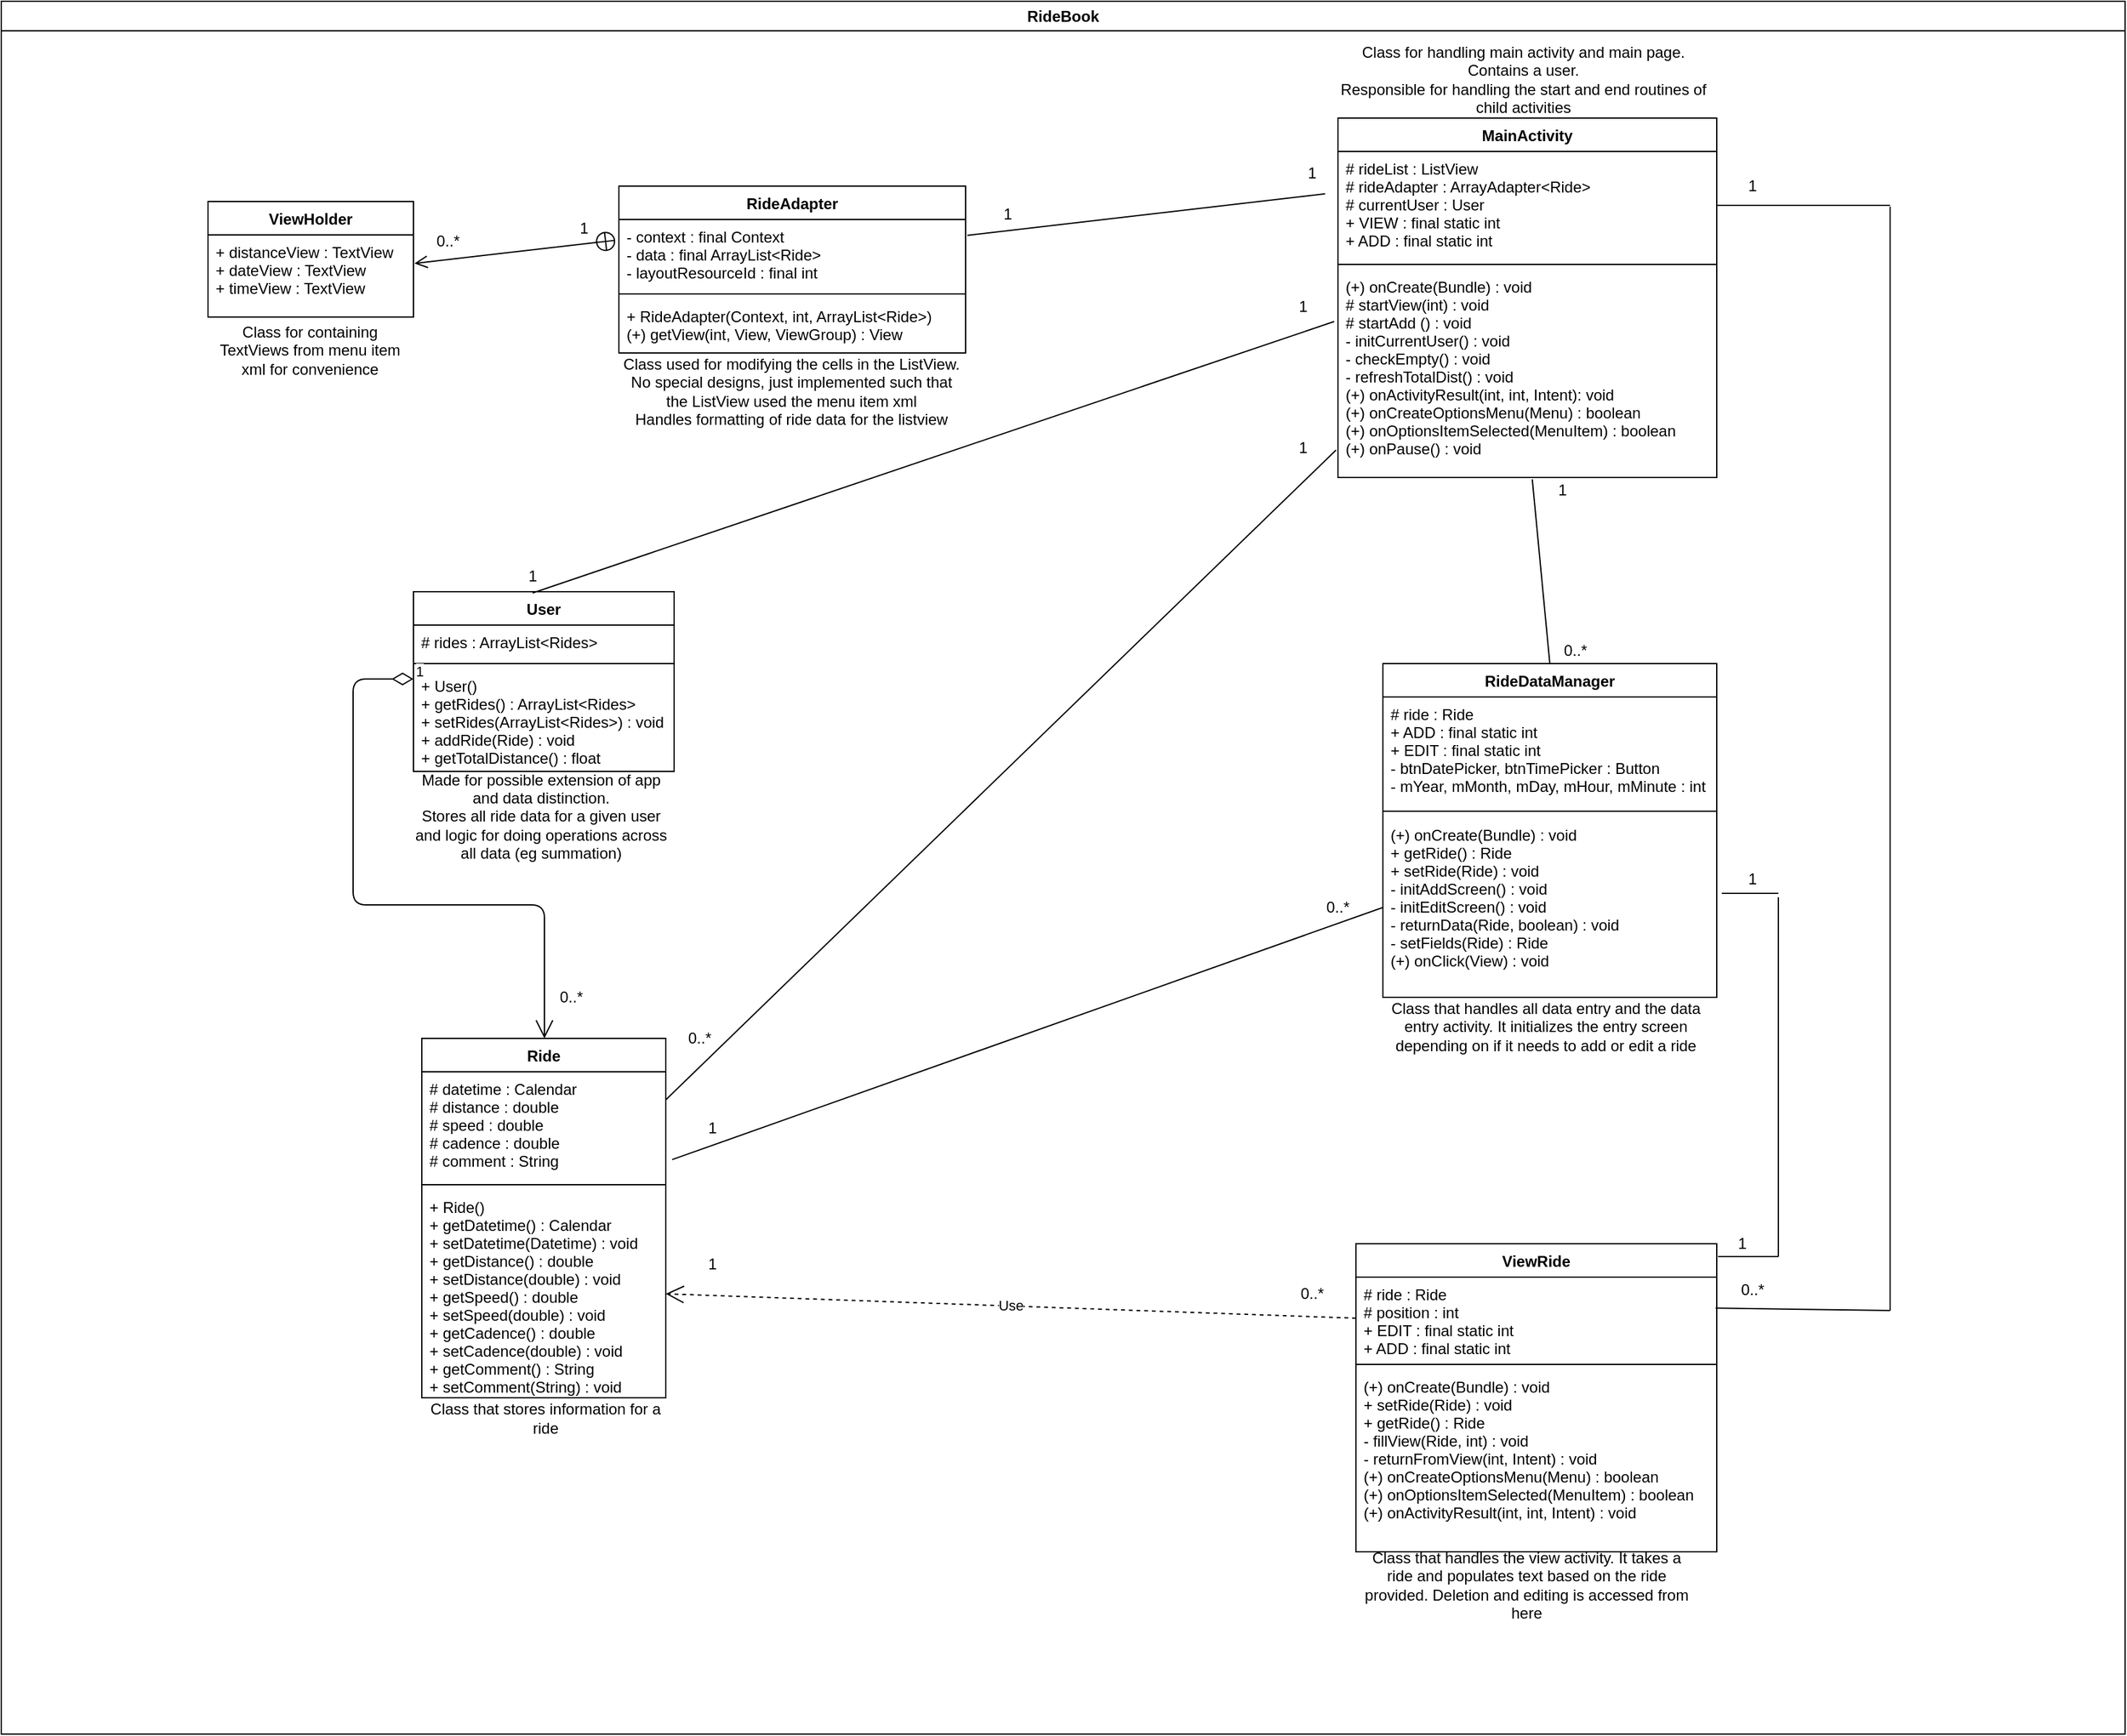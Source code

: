 <mxfile version="12.0.0" type="onedrive" pages="1"><diagram name="Page-1" id="e7e014a7-5840-1c2e-5031-d8a46d1fe8dd"><mxGraphModel dx="2392" dy="760" grid="1" gridSize="10" guides="1" tooltips="1" connect="1" arrows="1" fold="1" page="1" pageScale="1" pageWidth="1169" pageHeight="826" background="#ffffff" math="0" shadow="0"><root><mxCell id="0"/><mxCell id="1" parent="0"/><mxCell id="2" value="RideBook" style="swimlane;whiteSpace=wrap;startSize=23;" parent="1" vertex="1"><mxGeometry x="-904" y="132" width="1654" height="1350" as="geometry"/></mxCell><mxCell id="1JIzHWCB5xCXM7T-tp8W-59" value="RideAdapter" style="swimlane;fontStyle=1;align=center;verticalAlign=top;childLayout=stackLayout;horizontal=1;startSize=26;horizontalStack=0;resizeParent=1;resizeParentMax=0;resizeLast=0;collapsible=1;marginBottom=0;strokeColor=#000000;" parent="2" vertex="1"><mxGeometry x="481" y="144" width="270" height="130" as="geometry"/></mxCell><mxCell id="1JIzHWCB5xCXM7T-tp8W-60" value="- context : final Context&#10;- data : final ArrayList&lt;Ride&gt;&#10;- layoutResourceId : final int" style="text;strokeColor=none;fillColor=none;align=left;verticalAlign=top;spacingLeft=4;spacingRight=4;overflow=hidden;rotatable=0;points=[[0,0.5],[1,0.5]];portConstraint=eastwest;" parent="1JIzHWCB5xCXM7T-tp8W-59" vertex="1"><mxGeometry y="26" width="270" height="54" as="geometry"/></mxCell><mxCell id="1JIzHWCB5xCXM7T-tp8W-61" value="" style="line;strokeWidth=1;fillColor=none;align=left;verticalAlign=middle;spacingTop=-1;spacingLeft=3;spacingRight=3;rotatable=0;labelPosition=right;points=[];portConstraint=eastwest;" parent="1JIzHWCB5xCXM7T-tp8W-59" vertex="1"><mxGeometry y="80" width="270" height="8" as="geometry"/></mxCell><mxCell id="1JIzHWCB5xCXM7T-tp8W-62" value="+ RideAdapter(Context, int, ArrayList&lt;Ride&gt;)&#10;(+) getView(int, View, ViewGroup) : View&#10;" style="text;strokeColor=none;fillColor=none;align=left;verticalAlign=top;spacingLeft=4;spacingRight=4;overflow=hidden;rotatable=0;points=[[0,0.5],[1,0.5]];portConstraint=eastwest;" parent="1JIzHWCB5xCXM7T-tp8W-59" vertex="1"><mxGeometry y="88" width="270" height="42" as="geometry"/></mxCell><mxCell id="1JIzHWCB5xCXM7T-tp8W-64" value="MainActivity" style="swimlane;fontStyle=1;align=center;verticalAlign=top;childLayout=stackLayout;horizontal=1;startSize=26;horizontalStack=0;resizeParent=1;resizeParentMax=0;resizeLast=0;collapsible=1;marginBottom=0;strokeColor=#000000;" parent="2" vertex="1"><mxGeometry x="1041" y="91" width="295" height="280" as="geometry"/></mxCell><mxCell id="1JIzHWCB5xCXM7T-tp8W-65" value="# rideList : ListView&#10;# rideAdapter : ArrayAdapter&lt;Ride&gt;&#10;# currentUser : User&#10;+ VIEW : final static int&#10;+ ADD : final static int" style="text;strokeColor=none;fillColor=none;align=left;verticalAlign=top;spacingLeft=4;spacingRight=4;overflow=hidden;rotatable=0;points=[[0,0.5],[1,0.5]];portConstraint=eastwest;" parent="1JIzHWCB5xCXM7T-tp8W-64" vertex="1"><mxGeometry y="26" width="295" height="84" as="geometry"/></mxCell><mxCell id="1JIzHWCB5xCXM7T-tp8W-66" value="" style="line;strokeWidth=1;fillColor=none;align=left;verticalAlign=middle;spacingTop=-1;spacingLeft=3;spacingRight=3;rotatable=0;labelPosition=right;points=[];portConstraint=eastwest;" parent="1JIzHWCB5xCXM7T-tp8W-64" vertex="1"><mxGeometry y="110" width="295" height="8" as="geometry"/></mxCell><mxCell id="1JIzHWCB5xCXM7T-tp8W-67" value="(+) onCreate(Bundle) : void&#10;# startView(int) : void&#10;# startAdd () : void&#10;- initCurrentUser() : void&#10;- checkEmpty() : void&#10;- refreshTotalDist() : void&#10;(+) onActivityResult(int, int, Intent): void&#10;(+) onCreateOptionsMenu(Menu) : boolean&#10;(+) onOptionsItemSelected(MenuItem) : boolean&#10;(+) onPause() : void" style="text;strokeColor=none;fillColor=none;align=left;verticalAlign=top;spacingLeft=4;spacingRight=4;overflow=hidden;rotatable=0;points=[[0,0.5],[1,0.5]];portConstraint=eastwest;" parent="1JIzHWCB5xCXM7T-tp8W-64" vertex="1"><mxGeometry y="118" width="295" height="162" as="geometry"/></mxCell><mxCell id="1JIzHWCB5xCXM7T-tp8W-68" value="ViewRide" style="swimlane;fontStyle=1;align=center;verticalAlign=top;childLayout=stackLayout;horizontal=1;startSize=26;horizontalStack=0;resizeParent=1;resizeParentMax=0;resizeLast=0;collapsible=1;marginBottom=0;strokeColor=#000000;" parent="2" vertex="1"><mxGeometry x="1055" y="968" width="281" height="240" as="geometry"/></mxCell><mxCell id="1JIzHWCB5xCXM7T-tp8W-69" value="# ride : Ride&#10;# position : int&#10;+ EDIT : final static int&#10;+ ADD : final static int" style="text;strokeColor=none;fillColor=none;align=left;verticalAlign=top;spacingLeft=4;spacingRight=4;overflow=hidden;rotatable=0;points=[[0,0.5],[1,0.5]];portConstraint=eastwest;" parent="1JIzHWCB5xCXM7T-tp8W-68" vertex="1"><mxGeometry y="26" width="281" height="64" as="geometry"/></mxCell><mxCell id="1JIzHWCB5xCXM7T-tp8W-70" value="" style="line;strokeWidth=1;fillColor=none;align=left;verticalAlign=middle;spacingTop=-1;spacingLeft=3;spacingRight=3;rotatable=0;labelPosition=right;points=[];portConstraint=eastwest;" parent="1JIzHWCB5xCXM7T-tp8W-68" vertex="1"><mxGeometry y="90" width="281" height="8" as="geometry"/></mxCell><mxCell id="1JIzHWCB5xCXM7T-tp8W-71" value="(+) onCreate(Bundle) : void&#10;+ setRide(Ride) : void&#10;+ getRide() : Ride&#10;- fillView(Ride, int) : void&#10;- returnFromView(int, Intent) : void&#10;(+) onCreateOptionsMenu(Menu) : boolean&#10;(+) onOptionsItemSelected(MenuItem) : boolean&#10;(+) onActivityResult(int, int, Intent) : void" style="text;strokeColor=none;fillColor=none;align=left;verticalAlign=top;spacingLeft=4;spacingRight=4;overflow=hidden;rotatable=0;points=[[0,0.5],[1,0.5]];portConstraint=eastwest;" parent="1JIzHWCB5xCXM7T-tp8W-68" vertex="1"><mxGeometry y="98" width="281" height="142" as="geometry"/></mxCell><mxCell id="1JIzHWCB5xCXM7T-tp8W-72" value="User" style="swimlane;fontStyle=1;align=center;verticalAlign=top;childLayout=stackLayout;horizontal=1;startSize=26;horizontalStack=0;resizeParent=1;resizeParentMax=0;resizeLast=0;collapsible=1;marginBottom=0;strokeColor=#000000;" parent="2" vertex="1"><mxGeometry x="321" y="460" width="203" height="140" as="geometry"/></mxCell><mxCell id="1JIzHWCB5xCXM7T-tp8W-73" value="# rides : ArrayList&lt;Rides&gt;" style="text;strokeColor=none;fillColor=none;align=left;verticalAlign=top;spacingLeft=4;spacingRight=4;overflow=hidden;rotatable=0;points=[[0,0.5],[1,0.5]];portConstraint=eastwest;" parent="1JIzHWCB5xCXM7T-tp8W-72" vertex="1"><mxGeometry y="26" width="203" height="26" as="geometry"/></mxCell><mxCell id="1JIzHWCB5xCXM7T-tp8W-74" value="" style="line;strokeWidth=1;fillColor=none;align=left;verticalAlign=middle;spacingTop=-1;spacingLeft=3;spacingRight=3;rotatable=0;labelPosition=right;points=[];portConstraint=eastwest;" parent="1JIzHWCB5xCXM7T-tp8W-72" vertex="1"><mxGeometry y="52" width="203" height="8" as="geometry"/></mxCell><mxCell id="1JIzHWCB5xCXM7T-tp8W-75" value="+ User()&#10;+ getRides() : ArrayList&lt;Rides&gt;&#10;+ setRides(ArrayList&lt;Rides&gt;) : void&#10;+ addRide(Ride) : void&#10;+ getTotalDistance() : float" style="text;strokeColor=none;fillColor=none;align=left;verticalAlign=top;spacingLeft=4;spacingRight=4;overflow=hidden;rotatable=0;points=[[0,0.5],[1,0.5]];portConstraint=eastwest;" parent="1JIzHWCB5xCXM7T-tp8W-72" vertex="1"><mxGeometry y="60" width="203" height="80" as="geometry"/></mxCell><mxCell id="1JIzHWCB5xCXM7T-tp8W-80" value="RideDataManager" style="swimlane;fontStyle=1;align=center;verticalAlign=top;childLayout=stackLayout;horizontal=1;startSize=26;horizontalStack=0;resizeParent=1;resizeParentMax=0;resizeLast=0;collapsible=1;marginBottom=0;strokeColor=#000000;" parent="2" vertex="1"><mxGeometry x="1076" y="516" width="260" height="260" as="geometry"/></mxCell><mxCell id="1JIzHWCB5xCXM7T-tp8W-81" value="# ride : Ride&#10;+ ADD : final static int&#10;+ EDIT : final static int&#10;- btnDatePicker, btnTimePicker : Button&#10;- mYear, mMonth, mDay, mHour, mMinute : int&#10;" style="text;strokeColor=none;fillColor=none;align=left;verticalAlign=top;spacingLeft=4;spacingRight=4;overflow=hidden;rotatable=0;points=[[0,0.5],[1,0.5]];portConstraint=eastwest;" parent="1JIzHWCB5xCXM7T-tp8W-80" vertex="1"><mxGeometry y="26" width="260" height="84" as="geometry"/></mxCell><mxCell id="1JIzHWCB5xCXM7T-tp8W-82" value="" style="line;strokeWidth=1;fillColor=none;align=left;verticalAlign=middle;spacingTop=-1;spacingLeft=3;spacingRight=3;rotatable=0;labelPosition=right;points=[];portConstraint=eastwest;" parent="1JIzHWCB5xCXM7T-tp8W-80" vertex="1"><mxGeometry y="110" width="260" height="10" as="geometry"/></mxCell><mxCell id="1JIzHWCB5xCXM7T-tp8W-83" value="(+) onCreate(Bundle) : void&#10;+ getRide() : Ride&#10;+ setRide(Ride) : void&#10;- initAddScreen() : void&#10;- initEditScreen() : void&#10;- returnData(Ride, boolean) : void&#10;- setFields(Ride) : Ride&#10;(+) onClick(View) : void" style="text;strokeColor=none;fillColor=none;align=left;verticalAlign=top;spacingLeft=4;spacingRight=4;overflow=hidden;rotatable=0;points=[[0,0.5],[1,0.5]];portConstraint=eastwest;" parent="1JIzHWCB5xCXM7T-tp8W-80" vertex="1"><mxGeometry y="120" width="260" height="140" as="geometry"/></mxCell><mxCell id="1JIzHWCB5xCXM7T-tp8W-84" value="Ride" style="swimlane;fontStyle=1;align=center;verticalAlign=top;childLayout=stackLayout;horizontal=1;startSize=26;horizontalStack=0;resizeParent=1;resizeParentMax=0;resizeLast=0;collapsible=1;marginBottom=0;strokeColor=#000000;" parent="2" vertex="1"><mxGeometry x="327.5" y="808" width="190" height="280" as="geometry"/></mxCell><mxCell id="1JIzHWCB5xCXM7T-tp8W-85" value="# datetime : Calendar&#10;# distance : double&#10;# speed : double&#10;# cadence : double&#10;# comment : String" style="text;strokeColor=none;fillColor=none;align=left;verticalAlign=top;spacingLeft=4;spacingRight=4;overflow=hidden;rotatable=0;points=[[0,0.5],[1,0.5]];portConstraint=eastwest;" parent="1JIzHWCB5xCXM7T-tp8W-84" vertex="1"><mxGeometry y="26" width="190" height="84" as="geometry"/></mxCell><mxCell id="1JIzHWCB5xCXM7T-tp8W-86" value="" style="line;strokeWidth=1;fillColor=none;align=left;verticalAlign=middle;spacingTop=-1;spacingLeft=3;spacingRight=3;rotatable=0;labelPosition=right;points=[];portConstraint=eastwest;" parent="1JIzHWCB5xCXM7T-tp8W-84" vertex="1"><mxGeometry y="110" width="190" height="8" as="geometry"/></mxCell><mxCell id="1JIzHWCB5xCXM7T-tp8W-87" value="+ Ride()&#10;+ getDatetime() : Calendar&#10;+ setDatetime(Datetime) : void&#10;+ getDistance() : double&#10;+ setDistance(double) : void&#10;+ getSpeed() : double&#10;+ setSpeed(double) : void&#10;+ getCadence() : double&#10;+ setCadence(double) : void&#10;+ getComment() : String&#10;+ setComment(String) : void" style="text;strokeColor=none;fillColor=none;align=left;verticalAlign=top;spacingLeft=4;spacingRight=4;overflow=hidden;rotatable=0;points=[[0,0.5],[1,0.5]];portConstraint=eastwest;" parent="1JIzHWCB5xCXM7T-tp8W-84" vertex="1"><mxGeometry y="118" width="190" height="162" as="geometry"/></mxCell><mxCell id="1JIzHWCB5xCXM7T-tp8W-106" value="" style="endArrow=open;startArrow=circlePlus;endFill=0;startFill=0;endSize=8;html=1;exitX=-0.009;exitY=0.3;exitDx=0;exitDy=0;exitPerimeter=0;entryX=1.005;entryY=0.347;entryDx=0;entryDy=0;entryPerimeter=0;" parent="2" source="1JIzHWCB5xCXM7T-tp8W-60" target="1JIzHWCB5xCXM7T-tp8W-108" edge="1"><mxGeometry width="160" relative="1" as="geometry"><mxPoint x="290" y="350" as="sourcePoint"/><mxPoint x="410" y="210" as="targetPoint"/></mxGeometry></mxCell><mxCell id="1JIzHWCB5xCXM7T-tp8W-107" value="ViewHolder" style="swimlane;fontStyle=1;align=center;verticalAlign=top;childLayout=stackLayout;horizontal=1;startSize=26;horizontalStack=0;resizeParent=1;resizeParentMax=0;resizeLast=0;collapsible=1;marginBottom=0;strokeColor=#000000;" parent="2" vertex="1"><mxGeometry x="161" y="156" width="160" height="90" as="geometry"/></mxCell><mxCell id="1JIzHWCB5xCXM7T-tp8W-108" value="+ distanceView : TextView&#10;+ dateView : TextView&#10;+ timeView : TextView" style="text;strokeColor=none;fillColor=none;align=left;verticalAlign=top;spacingLeft=4;spacingRight=4;overflow=hidden;rotatable=0;points=[[0,0.5],[1,0.5]];portConstraint=eastwest;" parent="1JIzHWCB5xCXM7T-tp8W-107" vertex="1"><mxGeometry y="26" width="160" height="64" as="geometry"/></mxCell><mxCell id="1JIzHWCB5xCXM7T-tp8W-113" value="Use" style="endArrow=open;endSize=12;dashed=1;html=1;entryX=1;entryY=0.5;entryDx=0;entryDy=0;exitX=0;exitY=0.5;exitDx=0;exitDy=0;" parent="2" source="1JIzHWCB5xCXM7T-tp8W-69" target="1JIzHWCB5xCXM7T-tp8W-87" edge="1"><mxGeometry width="160" relative="1" as="geometry"><mxPoint x="821" y="1010" as="sourcePoint"/><mxPoint x="981" y="1010" as="targetPoint"/></mxGeometry></mxCell><mxCell id="1JIzHWCB5xCXM7T-tp8W-114" value="" style="endArrow=none;html=1;entryX=0;entryY=0.5;entryDx=0;entryDy=0;exitX=1.026;exitY=0.815;exitDx=0;exitDy=0;exitPerimeter=0;" parent="2" source="1JIzHWCB5xCXM7T-tp8W-85" target="1JIzHWCB5xCXM7T-tp8W-83" edge="1"><mxGeometry width="50" height="50" relative="1" as="geometry"><mxPoint x="801" y="740" as="sourcePoint"/><mxPoint x="851" y="690" as="targetPoint"/></mxGeometry></mxCell><mxCell id="1JIzHWCB5xCXM7T-tp8W-115" value="1" style="endArrow=open;html=1;endSize=12;startArrow=diamondThin;startSize=14;startFill=0;edgeStyle=orthogonalEdgeStyle;align=left;verticalAlign=bottom;" parent="2" source="1JIzHWCB5xCXM7T-tp8W-75" target="1JIzHWCB5xCXM7T-tp8W-84" edge="1"><mxGeometry x="-1" y="3" relative="1" as="geometry"><mxPoint x="304" y="638" as="sourcePoint"/><mxPoint x="441" y="680" as="targetPoint"/><Array as="points"><mxPoint x="274" y="528"/><mxPoint x="274" y="704"/><mxPoint x="423" y="704"/></Array></mxGeometry></mxCell><mxCell id="1JIzHWCB5xCXM7T-tp8W-117" value="" style="endArrow=none;html=1;entryX=-0.034;entryY=0.393;entryDx=0;entryDy=0;entryPerimeter=0;exitX=1.005;exitY=0.23;exitDx=0;exitDy=0;exitPerimeter=0;" parent="2" source="1JIzHWCB5xCXM7T-tp8W-60" target="1JIzHWCB5xCXM7T-tp8W-65" edge="1"><mxGeometry width="50" height="50" relative="1" as="geometry"><mxPoint x="821" y="170" as="sourcePoint"/><mxPoint x="871" y="120" as="targetPoint"/></mxGeometry></mxCell><mxCell id="1JIzHWCB5xCXM7T-tp8W-118" value="" style="endArrow=none;html=1;entryX=-0.01;entryY=0.25;entryDx=0;entryDy=0;entryPerimeter=0;exitX=0.457;exitY=0.007;exitDx=0;exitDy=0;exitPerimeter=0;" parent="2" source="1JIzHWCB5xCXM7T-tp8W-72" target="1JIzHWCB5xCXM7T-tp8W-67" edge="1"><mxGeometry width="50" height="50" relative="1" as="geometry"><mxPoint x="821" y="410" as="sourcePoint"/><mxPoint x="871" y="360" as="targetPoint"/></mxGeometry></mxCell><mxCell id="1JIzHWCB5xCXM7T-tp8W-119" value="" style="endArrow=none;html=1;entryX=-0.005;entryY=0.868;entryDx=0;entryDy=0;entryPerimeter=0;" parent="2" source="1JIzHWCB5xCXM7T-tp8W-84" target="1JIzHWCB5xCXM7T-tp8W-67" edge="1"><mxGeometry width="50" height="50" relative="1" as="geometry"><mxPoint x="831" y="520" as="sourcePoint"/><mxPoint x="881" y="470" as="targetPoint"/></mxGeometry></mxCell><mxCell id="1JIzHWCB5xCXM7T-tp8W-120" value="" style="endArrow=none;html=1;entryX=0.513;entryY=1.009;entryDx=0;entryDy=0;entryPerimeter=0;exitX=0.5;exitY=0;exitDx=0;exitDy=0;" parent="2" source="1JIzHWCB5xCXM7T-tp8W-80" target="1JIzHWCB5xCXM7T-tp8W-67" edge="1"><mxGeometry width="50" height="50" relative="1" as="geometry"><mxPoint x="1451" y="430" as="sourcePoint"/><mxPoint x="1501" y="380" as="targetPoint"/></mxGeometry></mxCell><mxCell id="1JIzHWCB5xCXM7T-tp8W-121" value="" style="endArrow=none;html=1;entryX=1;entryY=0.5;entryDx=0;entryDy=0;" parent="2" target="1JIzHWCB5xCXM7T-tp8W-65" edge="1"><mxGeometry width="50" height="50" relative="1" as="geometry"><mxPoint x="1471" y="159" as="sourcePoint"/><mxPoint x="1601" y="300" as="targetPoint"/></mxGeometry></mxCell><mxCell id="1JIzHWCB5xCXM7T-tp8W-122" value="" style="endArrow=none;html=1;" parent="2" edge="1"><mxGeometry width="50" height="50" relative="1" as="geometry"><mxPoint x="1471" y="1020" as="sourcePoint"/><mxPoint x="1471" y="160" as="targetPoint"/></mxGeometry></mxCell><mxCell id="1JIzHWCB5xCXM7T-tp8W-123" value="" style="endArrow=none;html=1;exitX=0.997;exitY=0.377;exitDx=0;exitDy=0;exitPerimeter=0;" parent="2" source="1JIzHWCB5xCXM7T-tp8W-69" edge="1"><mxGeometry width="50" height="50" relative="1" as="geometry"><mxPoint x="1341" y="1020" as="sourcePoint"/><mxPoint x="1471" y="1020" as="targetPoint"/></mxGeometry></mxCell><mxCell id="CW3CUXt4PkW_f4RP9vpB-2" value="0..*" style="text;html=1;strokeColor=none;fillColor=none;align=center;verticalAlign=middle;whiteSpace=wrap;rounded=0;" vertex="1" parent="2"><mxGeometry x="1001" y="997" width="40" height="20" as="geometry"/></mxCell><mxCell id="CW3CUXt4PkW_f4RP9vpB-5" value="1" style="text;html=1;strokeColor=none;fillColor=none;align=center;verticalAlign=middle;whiteSpace=wrap;rounded=0;" vertex="1" parent="2"><mxGeometry x="534" y="974" width="40" height="20" as="geometry"/></mxCell><mxCell id="CW3CUXt4PkW_f4RP9vpB-6" value="1" style="text;html=1;strokeColor=none;fillColor=none;align=center;verticalAlign=middle;whiteSpace=wrap;rounded=0;" vertex="1" parent="2"><mxGeometry x="534" y="868" width="40" height="20" as="geometry"/></mxCell><mxCell id="CW3CUXt4PkW_f4RP9vpB-7" value="0..*" style="text;html=1;strokeColor=none;fillColor=none;align=center;verticalAlign=middle;whiteSpace=wrap;rounded=0;" vertex="1" parent="2"><mxGeometry x="1021" y="696" width="40" height="20" as="geometry"/></mxCell><mxCell id="CW3CUXt4PkW_f4RP9vpB-8" value="0..*" style="text;html=1;strokeColor=none;fillColor=none;align=center;verticalAlign=middle;whiteSpace=wrap;rounded=0;" vertex="1" parent="2"><mxGeometry x="424" y="766" width="40" height="20" as="geometry"/></mxCell><mxCell id="CW3CUXt4PkW_f4RP9vpB-9" value="0..*" style="text;html=1;strokeColor=none;fillColor=none;align=center;verticalAlign=middle;whiteSpace=wrap;rounded=0;" vertex="1" parent="2"><mxGeometry x="328" y="177" width="40" height="20" as="geometry"/></mxCell><mxCell id="CW3CUXt4PkW_f4RP9vpB-10" value="1" style="text;html=1;strokeColor=none;fillColor=none;align=center;verticalAlign=middle;whiteSpace=wrap;rounded=0;" vertex="1" parent="2"><mxGeometry x="434" y="167" width="40" height="20" as="geometry"/></mxCell><mxCell id="CW3CUXt4PkW_f4RP9vpB-11" value="1" style="text;html=1;strokeColor=none;fillColor=none;align=center;verticalAlign=middle;whiteSpace=wrap;rounded=0;" vertex="1" parent="2"><mxGeometry x="994" y="338" width="40" height="20" as="geometry"/></mxCell><mxCell id="CW3CUXt4PkW_f4RP9vpB-12" value="1" style="text;html=1;strokeColor=none;fillColor=none;align=center;verticalAlign=middle;whiteSpace=wrap;rounded=0;" vertex="1" parent="2"><mxGeometry x="994" y="228" width="40" height="20" as="geometry"/></mxCell><mxCell id="CW3CUXt4PkW_f4RP9vpB-14" value="1" style="text;html=1;strokeColor=none;fillColor=none;align=center;verticalAlign=middle;whiteSpace=wrap;rounded=0;" vertex="1" parent="2"><mxGeometry x="1001" y="124" width="40" height="20" as="geometry"/></mxCell><mxCell id="CW3CUXt4PkW_f4RP9vpB-15" value="1" style="text;html=1;strokeColor=none;fillColor=none;align=center;verticalAlign=middle;whiteSpace=wrap;rounded=0;" vertex="1" parent="2"><mxGeometry x="764" y="156" width="40" height="20" as="geometry"/></mxCell><mxCell id="CW3CUXt4PkW_f4RP9vpB-19" value="1" style="text;html=1;strokeColor=none;fillColor=none;align=center;verticalAlign=middle;whiteSpace=wrap;rounded=0;" vertex="1" parent="2"><mxGeometry x="394" y="438" width="40" height="20" as="geometry"/></mxCell><mxCell id="CW3CUXt4PkW_f4RP9vpB-21" value="1" style="text;html=1;strokeColor=none;fillColor=none;align=center;verticalAlign=middle;whiteSpace=wrap;rounded=0;" vertex="1" parent="2"><mxGeometry x="1195.5" y="371" width="40" height="20" as="geometry"/></mxCell><mxCell id="CW3CUXt4PkW_f4RP9vpB-22" value="0..*" style="text;html=1;strokeColor=none;fillColor=none;align=center;verticalAlign=middle;whiteSpace=wrap;rounded=0;" vertex="1" parent="2"><mxGeometry x="1206" y="496" width="40" height="20" as="geometry"/></mxCell><mxCell id="CW3CUXt4PkW_f4RP9vpB-23" value="0..*" style="text;html=1;strokeColor=none;fillColor=none;align=center;verticalAlign=middle;whiteSpace=wrap;rounded=0;" vertex="1" parent="2"><mxGeometry x="1344" y="994" width="40" height="20" as="geometry"/></mxCell><mxCell id="CW3CUXt4PkW_f4RP9vpB-25" value="0..*" style="text;html=1;strokeColor=none;fillColor=none;align=center;verticalAlign=middle;whiteSpace=wrap;rounded=0;" vertex="1" parent="2"><mxGeometry x="524" y="798" width="40" height="20" as="geometry"/></mxCell><mxCell id="CW3CUXt4PkW_f4RP9vpB-26" value="1" style="text;html=1;strokeColor=none;fillColor=none;align=center;verticalAlign=middle;whiteSpace=wrap;rounded=0;" vertex="1" parent="2"><mxGeometry x="1344" y="134" width="40" height="20" as="geometry"/></mxCell><mxCell id="CW3CUXt4PkW_f4RP9vpB-28" value="Class for containing TextViews from menu item xml for convenience" style="text;html=1;strokeColor=none;fillColor=none;align=center;verticalAlign=middle;whiteSpace=wrap;rounded=0;" vertex="1" parent="2"><mxGeometry x="161" y="253" width="159" height="37" as="geometry"/></mxCell><mxCell id="CW3CUXt4PkW_f4RP9vpB-29" value="Class used for modifying the cells in the ListView. No special designs, just implemented such that the ListView used the menu item xml&lt;br&gt;Handles formatting of ride data for the listview" style="text;html=1;strokeColor=none;fillColor=none;align=center;verticalAlign=middle;whiteSpace=wrap;rounded=0;" vertex="1" parent="2"><mxGeometry x="481" y="277" width="269" height="53" as="geometry"/></mxCell><mxCell id="CW3CUXt4PkW_f4RP9vpB-30" value="Class for handling main activity and main page. Contains a user.&lt;br&gt;Responsible for handling the start and end routines of child activities" style="text;html=1;strokeColor=none;fillColor=none;align=center;verticalAlign=middle;whiteSpace=wrap;rounded=0;" vertex="1" parent="2"><mxGeometry x="1041" y="30" width="289" height="61" as="geometry"/></mxCell><mxCell id="CW3CUXt4PkW_f4RP9vpB-32" value="Made for possible extension of app and data distinction.&lt;br&gt;Stores all ride data for a given user and logic for doing operations across all data (eg summation)" style="text;html=1;strokeColor=none;fillColor=none;align=center;verticalAlign=middle;whiteSpace=wrap;rounded=0;" vertex="1" parent="2"><mxGeometry x="321" y="600" width="199" height="70" as="geometry"/></mxCell><mxCell id="CW3CUXt4PkW_f4RP9vpB-33" value="Class that stores information for a ride" style="text;html=1;strokeColor=none;fillColor=none;align=center;verticalAlign=middle;whiteSpace=wrap;rounded=0;" vertex="1" parent="2"><mxGeometry x="328" y="1090" width="192" height="27" as="geometry"/></mxCell><mxCell id="CW3CUXt4PkW_f4RP9vpB-36" value="Class that handles all data entry and the data entry activity. It initializes the entry screen depending on if it needs to add or edit a ride" style="text;html=1;strokeColor=none;fillColor=none;align=center;verticalAlign=middle;whiteSpace=wrap;rounded=0;" vertex="1" parent="2"><mxGeometry x="1076" y="778" width="254" height="42" as="geometry"/></mxCell><mxCell id="CW3CUXt4PkW_f4RP9vpB-37" value="Class that handles the view activity. It takes a ride and populates text based on the ride provided. Deletion and editing is accessed from here" style="text;html=1;strokeColor=none;fillColor=none;align=center;verticalAlign=middle;whiteSpace=wrap;rounded=0;" vertex="1" parent="2"><mxGeometry x="1056" y="1208" width="264" height="52" as="geometry"/></mxCell><mxCell id="CW3CUXt4PkW_f4RP9vpB-38" value="" style="endArrow=none;html=1;entryX=1.015;entryY=0.421;entryDx=0;entryDy=0;entryPerimeter=0;" edge="1" parent="2" target="1JIzHWCB5xCXM7T-tp8W-83"><mxGeometry width="50" height="50" relative="1" as="geometry"><mxPoint x="1384" y="695" as="sourcePoint"/><mxPoint x="1414" y="798" as="targetPoint"/></mxGeometry></mxCell><mxCell id="CW3CUXt4PkW_f4RP9vpB-39" value="" style="endArrow=none;html=1;" edge="1" parent="2"><mxGeometry width="50" height="50" relative="1" as="geometry"><mxPoint x="1384" y="978" as="sourcePoint"/><mxPoint x="1384" y="698" as="targetPoint"/></mxGeometry></mxCell><mxCell id="CW3CUXt4PkW_f4RP9vpB-40" value="" style="endArrow=none;html=1;" edge="1" parent="2"><mxGeometry width="50" height="50" relative="1" as="geometry"><mxPoint x="1337" y="978" as="sourcePoint"/><mxPoint x="1384" y="978" as="targetPoint"/></mxGeometry></mxCell><mxCell id="CW3CUXt4PkW_f4RP9vpB-41" value="1" style="text;html=1;strokeColor=none;fillColor=none;align=center;verticalAlign=middle;whiteSpace=wrap;rounded=0;" vertex="1" parent="2"><mxGeometry x="1344" y="674" width="40" height="20" as="geometry"/></mxCell><mxCell id="CW3CUXt4PkW_f4RP9vpB-43" value="1" style="text;html=1;strokeColor=none;fillColor=none;align=center;verticalAlign=middle;whiteSpace=wrap;rounded=0;" vertex="1" parent="2"><mxGeometry x="1336" y="958" width="40" height="20" as="geometry"/></mxCell></root></mxGraphModel></diagram></mxfile>